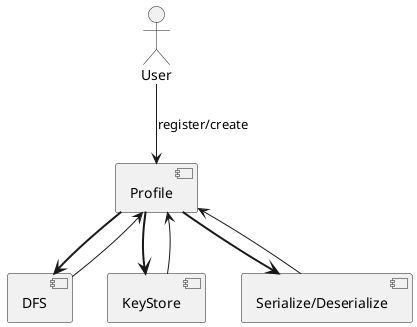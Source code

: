 @startuml
actor User

component Profile
component DFS
component KeyStore
component "Serialize/Deserialize" as serde

User --> Profile : register/create
Profile =right=> DFS
Profile <-- DFS

Profile =right=> KeyStore
Profile <-- KeyStore

Profile =right=> serde
Profile <-- serde

@enduml